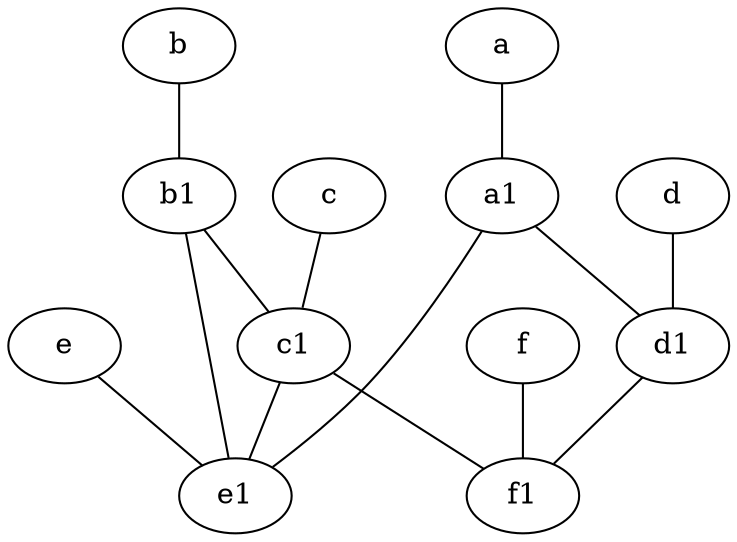 graph {
	node [labelfontsize=50]
	a [labelfontsize=50 pos="8,2!"]
	e [labelfontsize=50 pos="7,9!"]
	f1 [labelfontsize=50 pos="3,8!"]
	f [labelfontsize=50 pos="3,9!"]
	b1 [labelfontsize=50 pos="9,4!"]
	e1 [labelfontsize=50 pos="7,7!"]
	a1 [labelfontsize=50 pos="8,3!"]
	d1 [labelfontsize=50 pos="3,5!"]
	c1 [labelfontsize=50 pos="4.5,3!"]
	c [labelfontsize=50 pos="4.5,2!"]
	b [labelfontsize=50 pos="10,4!"]
	d [labelfontsize=50 pos="2,5!"]
	b1 -- e1
	a1 -- d1
	c -- c1
	e -- e1
	d -- d1
	b1 -- c1
	c1 -- e1
	a -- a1
	f -- f1
	c1 -- f1
	d1 -- f1
	b -- b1
	a1 -- e1
}
